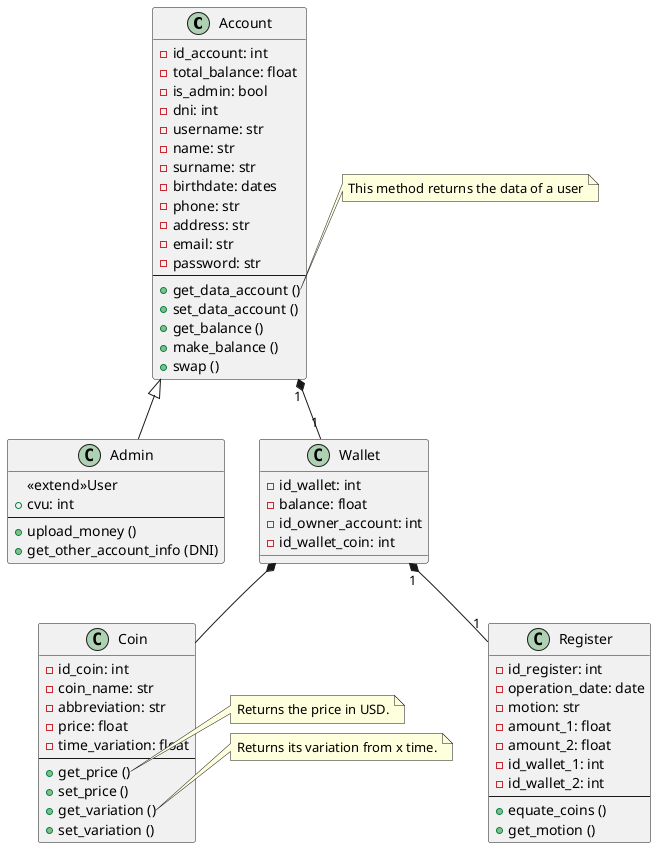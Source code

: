 @startuml
class Account {
    - id_account: int
    - total_balance: float
    - is_admin: bool
    - dni: int
    - username: str
    - name: str
    - surname: str
    - birthdate: dates
    - phone: str
    - address: str
    - email: str
    - password: str
    --
    + get_data_account ()   
    + set_data_account ()
    + get_balance ()
    + make_balance ()
    + swap ()
}

note right of Account::get_data_account
This method returns the data of a user
end note

class Admin {
    <<extend>>User
    +cvu: int
    --
    +upload_money ()
    +get_other_account_info (DNI)
}


class Register{
    -id_register: int
    -operation_date: date
    -motion: str
    -amount_1: float
    -amount_2: float
    -id_wallet_1: int
    -id_wallet_2: int
    --
    +equate_coins ()
    +get_motion () 
}

Class Coin {
    -id_coin: int
    -coin_name: str
    -abbreviation: str
    -price: float
    -time_variation: float
    --
    +get_price ()
    +set_price ()
    +get_variation ()
    +set_variation ()
}
note right  of Coin::get_price
Returns the price in USD.
end note
note  right of Coin::get_variation
Returns its variation from x time.
end note

Class Wallet{
    -id_wallet: int
    -balance: float
    -id_owner_account: int
    -id_wallet_coin: int
}

Account <|--  Admin



Wallet "1" *-- "1" Register

Account "1"*-- "1" Wallet

Wallet *-- Coin